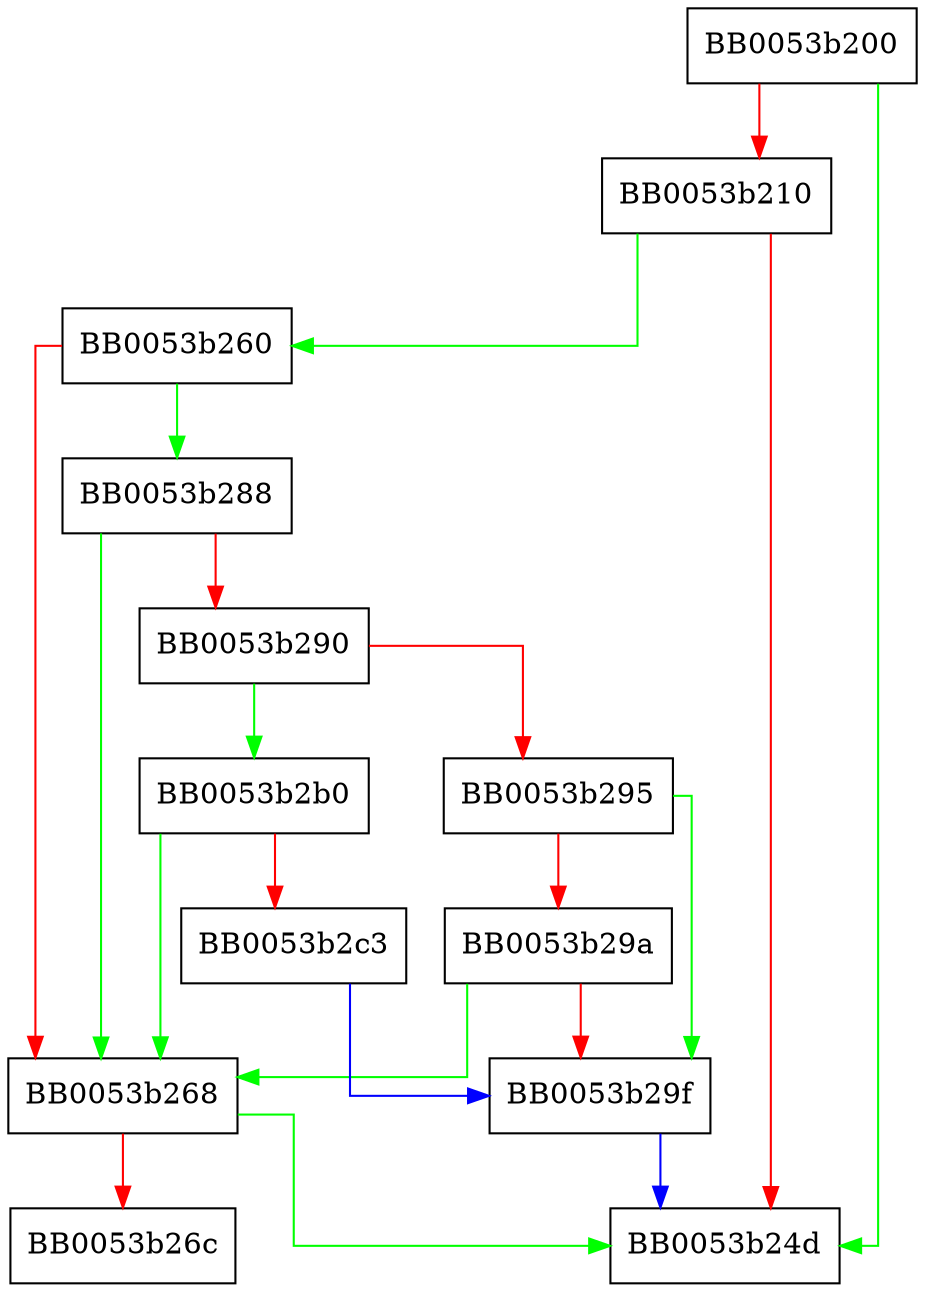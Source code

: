 digraph sock_read {
  node [shape="box"];
  graph [splines=ortho];
  BB0053b200 -> BB0053b24d [color="green"];
  BB0053b200 -> BB0053b210 [color="red"];
  BB0053b210 -> BB0053b260 [color="green"];
  BB0053b210 -> BB0053b24d [color="red"];
  BB0053b260 -> BB0053b288 [color="green"];
  BB0053b260 -> BB0053b268 [color="red"];
  BB0053b268 -> BB0053b24d [color="green"];
  BB0053b268 -> BB0053b26c [color="red"];
  BB0053b288 -> BB0053b268 [color="green"];
  BB0053b288 -> BB0053b290 [color="red"];
  BB0053b290 -> BB0053b2b0 [color="green"];
  BB0053b290 -> BB0053b295 [color="red"];
  BB0053b295 -> BB0053b29f [color="green"];
  BB0053b295 -> BB0053b29a [color="red"];
  BB0053b29a -> BB0053b268 [color="green"];
  BB0053b29a -> BB0053b29f [color="red"];
  BB0053b29f -> BB0053b24d [color="blue"];
  BB0053b2b0 -> BB0053b268 [color="green"];
  BB0053b2b0 -> BB0053b2c3 [color="red"];
  BB0053b2c3 -> BB0053b29f [color="blue"];
}